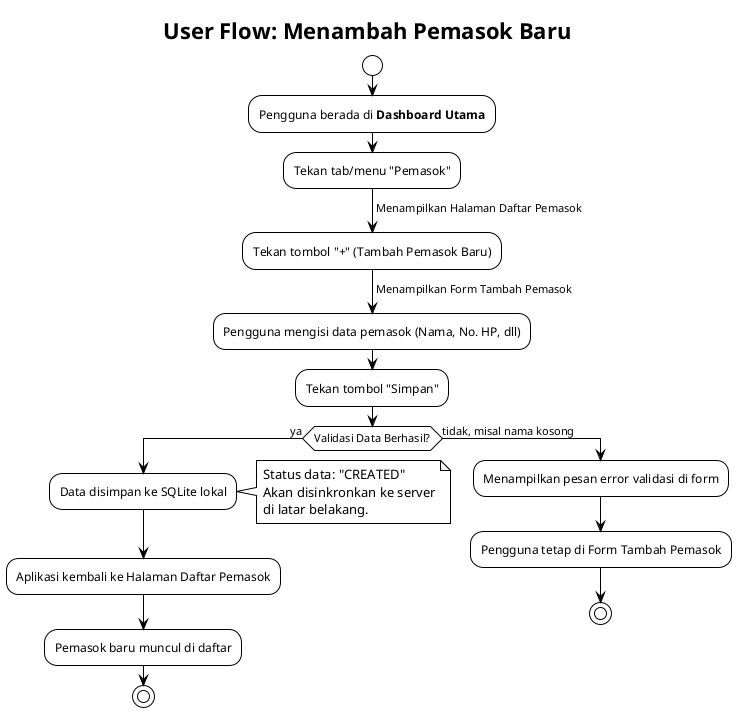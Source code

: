 @startuml UserFlow_TambahPemasok

!theme plain
title User Flow: Menambah Pemasok Baru

start

:Pengguna berada di **Dashboard Utama**;

:Tekan tab/menu "Pemasok";
-> Menampilkan Halaman Daftar Pemasok;

:Tekan tombol "+" (Tambah Pemasok Baru);
-> Menampilkan Form Tambah Pemasok;

:Pengguna mengisi data pemasok (Nama, No. HP, dll);

:Tekan tombol "Simpan";

if (Validasi Data Berhasil?) then (ya)
  :Data disimpan ke SQLite lokal;
  note right
    Status data: "CREATED"
    Akan disinkronkan ke server
    di latar belakang.
  end note
  :Aplikasi kembali ke Halaman Daftar Pemasok;
  :Pemasok baru muncul di daftar;
  stop
else (tidak, misal nama kosong)
  :Menampilkan pesan error validasi di form;
  :Pengguna tetap di Form Tambah Pemasok;
  stop
endif

@enduml